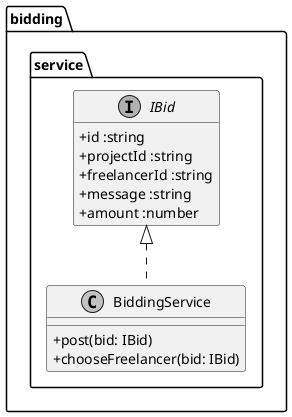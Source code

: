   @startuml

 skinparam monochrome true
 skinparam classAttributeIconSize 0
 top to bottom direction
package "bidding.service"{
  
  interface "IBid" {
    + id :string
    + projectId :string
    + freelancerId :string
    + message :string
    + amount :number
  }
  hide IBid  methods
  
class BiddingService{
  + post(bid: IBid)
  + chooseFreelancer(bid: IBid)


}
 IBid <|.. BiddingService
  
  
}


@enduml